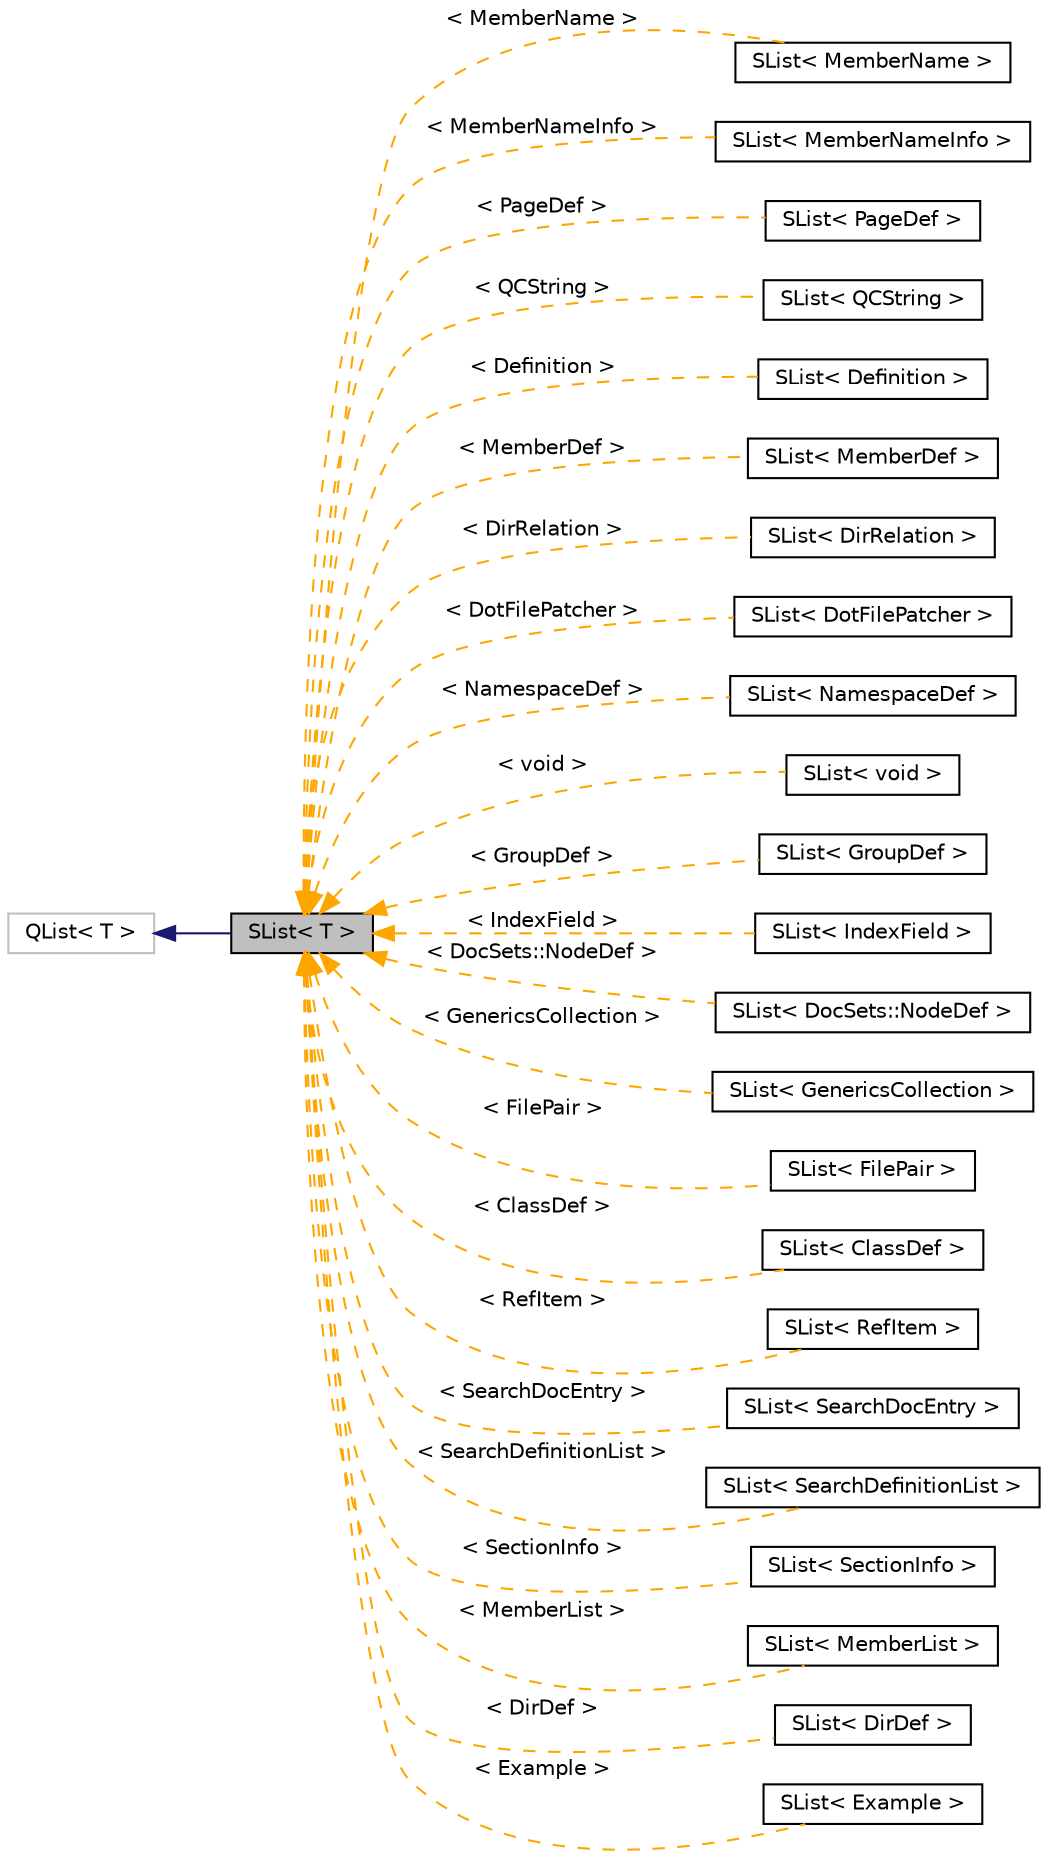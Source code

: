 digraph "SList&lt; T &gt;"
{
 // INTERACTIVE_SVG=YES
  edge [fontname="Helvetica",fontsize="10",labelfontname="Helvetica",labelfontsize="10"];
  node [fontname="Helvetica",fontsize="10",shape=record];
  rankdir="LR";
  Node0 [label="SList\< T \>",height=0.2,width=0.4,color="black", fillcolor="grey75", style="filled", fontcolor="black"];
  Node1 -> Node0 [dir="back",color="midnightblue",fontsize="10",style="solid",fontname="Helvetica"];
  Node1 [label="QList\< T \>",height=0.2,width=0.4,color="grey75", fillcolor="white", style="filled"];
  Node0 -> Node2 [dir="back",color="orange",fontsize="10",style="dashed",label=" \< MemberName \>" ,fontname="Helvetica"];
  Node2 [label="SList\< MemberName \>",height=0.2,width=0.4,color="black", fillcolor="white", style="filled",URL="$df/dce/class_s_list.html"];
  Node0 -> Node3 [dir="back",color="orange",fontsize="10",style="dashed",label=" \< MemberNameInfo \>" ,fontname="Helvetica"];
  Node3 [label="SList\< MemberNameInfo \>",height=0.2,width=0.4,color="black", fillcolor="white", style="filled",URL="$df/dce/class_s_list.html"];
  Node0 -> Node4 [dir="back",color="orange",fontsize="10",style="dashed",label=" \< PageDef \>" ,fontname="Helvetica"];
  Node4 [label="SList\< PageDef \>",height=0.2,width=0.4,color="black", fillcolor="white", style="filled",URL="$df/dce/class_s_list.html"];
  Node0 -> Node5 [dir="back",color="orange",fontsize="10",style="dashed",label=" \< QCString \>" ,fontname="Helvetica"];
  Node5 [label="SList\< QCString \>",height=0.2,width=0.4,color="black", fillcolor="white", style="filled",URL="$df/dce/class_s_list.html"];
  Node0 -> Node6 [dir="back",color="orange",fontsize="10",style="dashed",label=" \< Definition \>" ,fontname="Helvetica"];
  Node6 [label="SList\< Definition \>",height=0.2,width=0.4,color="black", fillcolor="white", style="filled",URL="$df/dce/class_s_list.html"];
  Node0 -> Node7 [dir="back",color="orange",fontsize="10",style="dashed",label=" \< MemberDef \>" ,fontname="Helvetica"];
  Node7 [label="SList\< MemberDef \>",height=0.2,width=0.4,color="black", fillcolor="white", style="filled",URL="$df/dce/class_s_list.html"];
  Node0 -> Node8 [dir="back",color="orange",fontsize="10",style="dashed",label=" \< DirRelation \>" ,fontname="Helvetica"];
  Node8 [label="SList\< DirRelation \>",height=0.2,width=0.4,color="black", fillcolor="white", style="filled",URL="$df/dce/class_s_list.html"];
  Node0 -> Node9 [dir="back",color="orange",fontsize="10",style="dashed",label=" \< DotFilePatcher \>" ,fontname="Helvetica"];
  Node9 [label="SList\< DotFilePatcher \>",height=0.2,width=0.4,color="black", fillcolor="white", style="filled",URL="$df/dce/class_s_list.html"];
  Node0 -> Node10 [dir="back",color="orange",fontsize="10",style="dashed",label=" \< NamespaceDef \>" ,fontname="Helvetica"];
  Node10 [label="SList\< NamespaceDef \>",height=0.2,width=0.4,color="black", fillcolor="white", style="filled",URL="$df/dce/class_s_list.html"];
  Node0 -> Node11 [dir="back",color="orange",fontsize="10",style="dashed",label=" \< void \>" ,fontname="Helvetica"];
  Node11 [label="SList\< void \>",height=0.2,width=0.4,color="black", fillcolor="white", style="filled",URL="$df/dce/class_s_list.html"];
  Node0 -> Node12 [dir="back",color="orange",fontsize="10",style="dashed",label=" \< GroupDef \>" ,fontname="Helvetica"];
  Node12 [label="SList\< GroupDef \>",height=0.2,width=0.4,color="black", fillcolor="white", style="filled",URL="$df/dce/class_s_list.html"];
  Node0 -> Node13 [dir="back",color="orange",fontsize="10",style="dashed",label=" \< IndexField \>" ,fontname="Helvetica"];
  Node13 [label="SList\< IndexField \>",height=0.2,width=0.4,color="black", fillcolor="white", style="filled",URL="$df/dce/class_s_list.html"];
  Node0 -> Node14 [dir="back",color="orange",fontsize="10",style="dashed",label=" \< DocSets::NodeDef \>" ,fontname="Helvetica"];
  Node14 [label="SList\< DocSets::NodeDef \>",height=0.2,width=0.4,color="black", fillcolor="white", style="filled",URL="$df/dce/class_s_list.html"];
  Node0 -> Node15 [dir="back",color="orange",fontsize="10",style="dashed",label=" \< GenericsCollection \>" ,fontname="Helvetica"];
  Node15 [label="SList\< GenericsCollection \>",height=0.2,width=0.4,color="black", fillcolor="white", style="filled",URL="$df/dce/class_s_list.html"];
  Node0 -> Node16 [dir="back",color="orange",fontsize="10",style="dashed",label=" \< FilePair \>" ,fontname="Helvetica"];
  Node16 [label="SList\< FilePair \>",height=0.2,width=0.4,color="black", fillcolor="white", style="filled",URL="$df/dce/class_s_list.html"];
  Node0 -> Node17 [dir="back",color="orange",fontsize="10",style="dashed",label=" \< ClassDef \>" ,fontname="Helvetica"];
  Node17 [label="SList\< ClassDef \>",height=0.2,width=0.4,color="black", fillcolor="white", style="filled",URL="$df/dce/class_s_list.html"];
  Node0 -> Node18 [dir="back",color="orange",fontsize="10",style="dashed",label=" \< RefItem \>" ,fontname="Helvetica"];
  Node18 [label="SList\< RefItem \>",height=0.2,width=0.4,color="black", fillcolor="white", style="filled",URL="$df/dce/class_s_list.html"];
  Node0 -> Node19 [dir="back",color="orange",fontsize="10",style="dashed",label=" \< SearchDocEntry \>" ,fontname="Helvetica"];
  Node19 [label="SList\< SearchDocEntry \>",height=0.2,width=0.4,color="black", fillcolor="white", style="filled",URL="$df/dce/class_s_list.html"];
  Node0 -> Node20 [dir="back",color="orange",fontsize="10",style="dashed",label=" \< SearchDefinitionList \>" ,fontname="Helvetica"];
  Node20 [label="SList\< SearchDefinitionList \>",height=0.2,width=0.4,color="black", fillcolor="white", style="filled",URL="$df/dce/class_s_list.html"];
  Node0 -> Node21 [dir="back",color="orange",fontsize="10",style="dashed",label=" \< SectionInfo \>" ,fontname="Helvetica"];
  Node21 [label="SList\< SectionInfo \>",height=0.2,width=0.4,color="black", fillcolor="white", style="filled",URL="$df/dce/class_s_list.html"];
  Node0 -> Node22 [dir="back",color="orange",fontsize="10",style="dashed",label=" \< MemberList \>" ,fontname="Helvetica"];
  Node22 [label="SList\< MemberList \>",height=0.2,width=0.4,color="black", fillcolor="white", style="filled",URL="$df/dce/class_s_list.html"];
  Node0 -> Node23 [dir="back",color="orange",fontsize="10",style="dashed",label=" \< DirDef \>" ,fontname="Helvetica"];
  Node23 [label="SList\< DirDef \>",height=0.2,width=0.4,color="black", fillcolor="white", style="filled",URL="$df/dce/class_s_list.html"];
  Node0 -> Node24 [dir="back",color="orange",fontsize="10",style="dashed",label=" \< Example \>" ,fontname="Helvetica"];
  Node24 [label="SList\< Example \>",height=0.2,width=0.4,color="black", fillcolor="white", style="filled",URL="$df/dce/class_s_list.html"];
}
